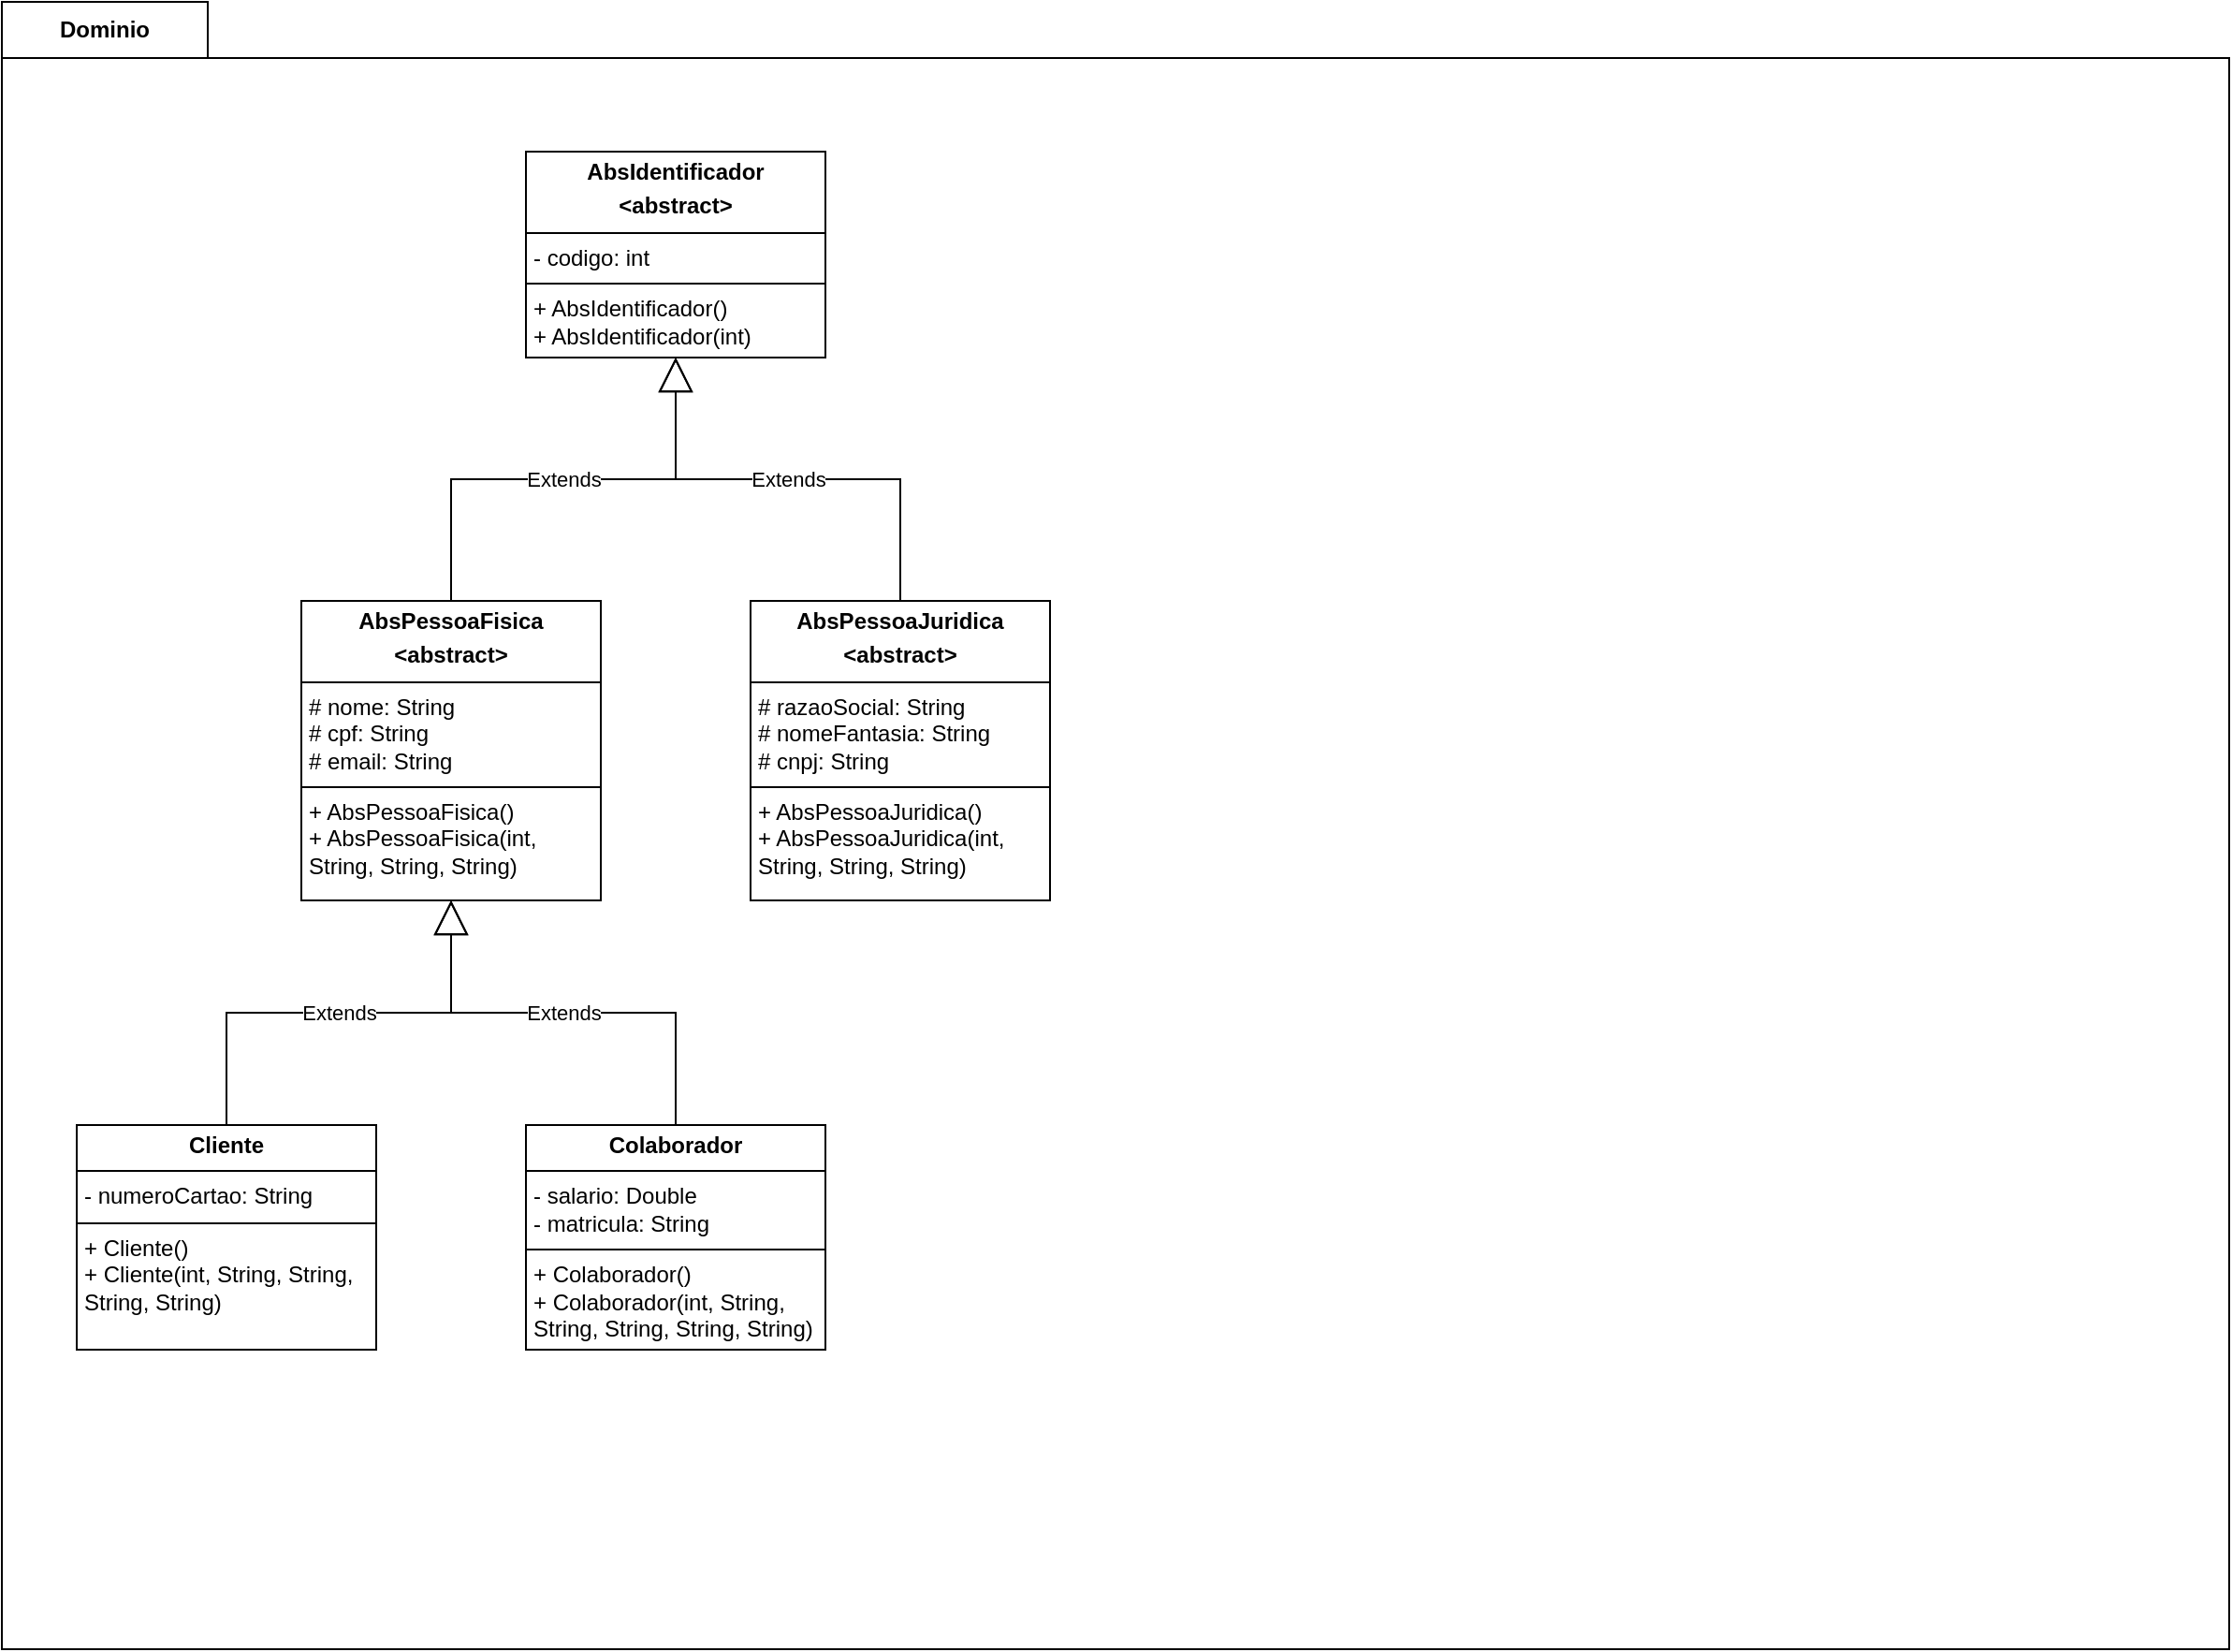 <mxfile version="28.2.0">
  <diagram name="Page-1" id="5Xo2kVF5CDtyCcI8HB-R">
    <mxGraphModel dx="2037" dy="1194" grid="1" gridSize="10" guides="1" tooltips="1" connect="1" arrows="1" fold="1" page="1" pageScale="1" pageWidth="3300" pageHeight="4681" math="0" shadow="0">
      <root>
        <mxCell id="0" />
        <mxCell id="1" parent="0" />
        <mxCell id="hLiB5tbResNsB5yMc8C3-12" value="Dominio" style="shape=folder;fontStyle=1;tabWidth=110;tabHeight=30;tabPosition=left;html=1;boundedLbl=1;labelInHeader=1;container=1;collapsible=0;whiteSpace=wrap;fillColor=none;" vertex="1" parent="1">
          <mxGeometry x="40" y="40" width="1190" height="880" as="geometry" />
        </mxCell>
        <mxCell id="hLiB5tbResNsB5yMc8C3-13" value="" style="html=1;strokeColor=none;resizeWidth=1;resizeHeight=1;fillColor=none;part=1;connectable=0;allowArrows=0;deletable=0;whiteSpace=wrap;" vertex="1" parent="hLiB5tbResNsB5yMc8C3-12">
          <mxGeometry width="1190" height="616" relative="1" as="geometry">
            <mxPoint y="30" as="offset" />
          </mxGeometry>
        </mxCell>
        <mxCell id="hLiB5tbResNsB5yMc8C3-1" value="&lt;p style=&quot;margin:0px;margin-top:4px;text-align:center;&quot;&gt;&lt;b&gt;AbsIdentificador&lt;/b&gt;&lt;/p&gt;&lt;p style=&quot;margin:0px;margin-top:4px;text-align:center;&quot;&gt;&lt;b&gt;&amp;lt;abstract&amp;gt;&lt;/b&gt;&lt;/p&gt;&lt;hr size=&quot;1&quot; style=&quot;border-style:solid;&quot;&gt;&lt;p style=&quot;margin:0px;margin-left:4px;&quot;&gt;- codigo: int&lt;/p&gt;&lt;hr size=&quot;1&quot; style=&quot;border-style:solid;&quot;&gt;&lt;p style=&quot;margin:0px;margin-left:4px;&quot;&gt;+ AbsIdentificador()&lt;/p&gt;&lt;p style=&quot;margin:0px;margin-left:4px;&quot;&gt;+ AbsIdentificador(int)&lt;/p&gt;" style="verticalAlign=top;align=left;overflow=fill;html=1;whiteSpace=wrap;" vertex="1" parent="hLiB5tbResNsB5yMc8C3-12">
          <mxGeometry x="280" y="80" width="160" height="110" as="geometry" />
        </mxCell>
        <mxCell id="hLiB5tbResNsB5yMc8C3-2" value="&lt;p style=&quot;margin:0px;margin-top:4px;text-align:center;&quot;&gt;&lt;b&gt;AbsPessoaFisica&lt;/b&gt;&lt;/p&gt;&lt;p style=&quot;margin:0px;margin-top:4px;text-align:center;&quot;&gt;&lt;b&gt;&amp;lt;abstract&amp;gt;&lt;/b&gt;&lt;/p&gt;&lt;hr size=&quot;1&quot; style=&quot;border-style:solid;&quot;&gt;&lt;p style=&quot;margin:0px;margin-left:4px;&quot;&gt;# nome: String&lt;/p&gt;&lt;p style=&quot;margin:0px;margin-left:4px;&quot;&gt;# cpf: String&lt;/p&gt;&lt;p style=&quot;margin:0px;margin-left:4px;&quot;&gt;# email: String&lt;/p&gt;&lt;hr size=&quot;1&quot; style=&quot;border-style:solid;&quot;&gt;&lt;p style=&quot;margin:0px;margin-left:4px;&quot;&gt;+ AbsPessoaFisica()&lt;/p&gt;&lt;p style=&quot;margin:0px;margin-left:4px;&quot;&gt;+ AbsPessoaFisica(int, String, String, String)&lt;/p&gt;" style="verticalAlign=top;align=left;overflow=fill;html=1;whiteSpace=wrap;" vertex="1" parent="hLiB5tbResNsB5yMc8C3-12">
          <mxGeometry x="160" y="320" width="160" height="160" as="geometry" />
        </mxCell>
        <mxCell id="hLiB5tbResNsB5yMc8C3-3" value="Extends" style="endArrow=block;endSize=16;endFill=0;html=1;rounded=0;exitX=0.5;exitY=0;exitDx=0;exitDy=0;edgeStyle=elbowEdgeStyle;entryX=0.5;entryY=1;entryDx=0;entryDy=0;elbow=vertical;" edge="1" parent="hLiB5tbResNsB5yMc8C3-12" source="hLiB5tbResNsB5yMc8C3-2" target="hLiB5tbResNsB5yMc8C3-1">
          <mxGeometry width="160" relative="1" as="geometry">
            <mxPoint x="210" y="110" as="sourcePoint" />
            <mxPoint x="30" y="240" as="targetPoint" />
          </mxGeometry>
        </mxCell>
        <mxCell id="hLiB5tbResNsB5yMc8C3-4" value="&lt;p style=&quot;margin:0px;margin-top:4px;text-align:center;&quot;&gt;&lt;b&gt;AbsPessoaJuridica&lt;/b&gt;&lt;/p&gt;&lt;p style=&quot;margin:0px;margin-top:4px;text-align:center;&quot;&gt;&lt;b&gt;&amp;lt;abstract&amp;gt;&lt;/b&gt;&lt;/p&gt;&lt;hr size=&quot;1&quot; style=&quot;border-style:solid;&quot;&gt;&lt;p style=&quot;margin:0px;margin-left:4px;&quot;&gt;# razaoSocial: String&lt;/p&gt;&lt;p style=&quot;margin:0px;margin-left:4px;&quot;&gt;# nomeFantasia: String&lt;/p&gt;&lt;p style=&quot;margin:0px;margin-left:4px;&quot;&gt;# cnpj: String&lt;/p&gt;&lt;hr size=&quot;1&quot; style=&quot;border-style:solid;&quot;&gt;&lt;p style=&quot;margin:0px;margin-left:4px;&quot;&gt;+ AbsPessoaJuridica()&lt;/p&gt;&lt;p style=&quot;margin:0px;margin-left:4px;&quot;&gt;+ AbsPessoaJuridica(int, String, String, String)&lt;/p&gt;" style="verticalAlign=top;align=left;overflow=fill;html=1;whiteSpace=wrap;" vertex="1" parent="hLiB5tbResNsB5yMc8C3-12">
          <mxGeometry x="400" y="320" width="160" height="160" as="geometry" />
        </mxCell>
        <mxCell id="hLiB5tbResNsB5yMc8C3-5" value="Extends" style="endArrow=block;endSize=16;endFill=0;html=1;rounded=0;exitX=0.5;exitY=0;exitDx=0;exitDy=0;edgeStyle=elbowEdgeStyle;entryX=0.5;entryY=1;entryDx=0;entryDy=0;elbow=vertical;" edge="1" parent="hLiB5tbResNsB5yMc8C3-12" source="hLiB5tbResNsB5yMc8C3-4" target="hLiB5tbResNsB5yMc8C3-1">
          <mxGeometry width="160" relative="1" as="geometry">
            <mxPoint x="340" y="330" as="sourcePoint" />
            <mxPoint x="460" y="200" as="targetPoint" />
          </mxGeometry>
        </mxCell>
        <mxCell id="hLiB5tbResNsB5yMc8C3-6" value="&lt;p style=&quot;margin:0px;margin-top:4px;text-align:center;&quot;&gt;&lt;b&gt;Cliente&lt;/b&gt;&lt;/p&gt;&lt;hr size=&quot;1&quot; style=&quot;border-style:solid;&quot;&gt;&lt;p style=&quot;margin:0px;margin-left:4px;&quot;&gt;- numeroCartao: String&lt;/p&gt;&lt;hr size=&quot;1&quot; style=&quot;border-style:solid;&quot;&gt;&lt;p style=&quot;margin:0px;margin-left:4px;&quot;&gt;+ Cliente()&lt;/p&gt;&lt;p style=&quot;margin:0px;margin-left:4px;&quot;&gt;+ Cliente(int, String, String, String, String)&lt;/p&gt;" style="verticalAlign=top;align=left;overflow=fill;html=1;whiteSpace=wrap;" vertex="1" parent="hLiB5tbResNsB5yMc8C3-12">
          <mxGeometry x="40" y="600" width="160" height="120" as="geometry" />
        </mxCell>
        <mxCell id="hLiB5tbResNsB5yMc8C3-8" value="Extends" style="endArrow=block;endSize=16;endFill=0;html=1;rounded=0;exitX=0.5;exitY=0;exitDx=0;exitDy=0;edgeStyle=elbowEdgeStyle;entryX=0.5;entryY=1;entryDx=0;entryDy=0;elbow=vertical;" edge="1" parent="hLiB5tbResNsB5yMc8C3-12" source="hLiB5tbResNsB5yMc8C3-6" target="hLiB5tbResNsB5yMc8C3-2">
          <mxGeometry width="160" relative="1" as="geometry">
            <mxPoint x="380" y="800" as="sourcePoint" />
            <mxPoint x="500" y="670" as="targetPoint" />
          </mxGeometry>
        </mxCell>
        <mxCell id="hLiB5tbResNsB5yMc8C3-9" value="&lt;p style=&quot;margin:0px;margin-top:4px;text-align:center;&quot;&gt;&lt;b&gt;Colaborador&lt;/b&gt;&lt;/p&gt;&lt;hr size=&quot;1&quot; style=&quot;border-style:solid;&quot;&gt;&lt;p style=&quot;margin:0px;margin-left:4px;&quot;&gt;- salario: Double&lt;/p&gt;&lt;p style=&quot;margin:0px;margin-left:4px;&quot;&gt;- matricula: String&lt;/p&gt;&lt;hr size=&quot;1&quot; style=&quot;border-style:solid;&quot;&gt;&lt;p style=&quot;margin:0px;margin-left:4px;&quot;&gt;+ Colaborador()&lt;/p&gt;&lt;p style=&quot;margin:0px;margin-left:4px;&quot;&gt;+ Colaborador(int, String, String, String, String, String)&lt;/p&gt;" style="verticalAlign=top;align=left;overflow=fill;html=1;whiteSpace=wrap;" vertex="1" parent="hLiB5tbResNsB5yMc8C3-12">
          <mxGeometry x="280" y="600" width="160" height="120" as="geometry" />
        </mxCell>
        <mxCell id="hLiB5tbResNsB5yMc8C3-10" value="Extends" style="endArrow=block;endSize=16;endFill=0;html=1;rounded=0;exitX=0.5;exitY=0;exitDx=0;exitDy=0;edgeStyle=elbowEdgeStyle;elbow=vertical;" edge="1" parent="hLiB5tbResNsB5yMc8C3-12" source="hLiB5tbResNsB5yMc8C3-9">
          <mxGeometry width="160" relative="1" as="geometry">
            <mxPoint x="410" y="630" as="sourcePoint" />
            <mxPoint x="240" y="480" as="targetPoint" />
          </mxGeometry>
        </mxCell>
      </root>
    </mxGraphModel>
  </diagram>
</mxfile>
